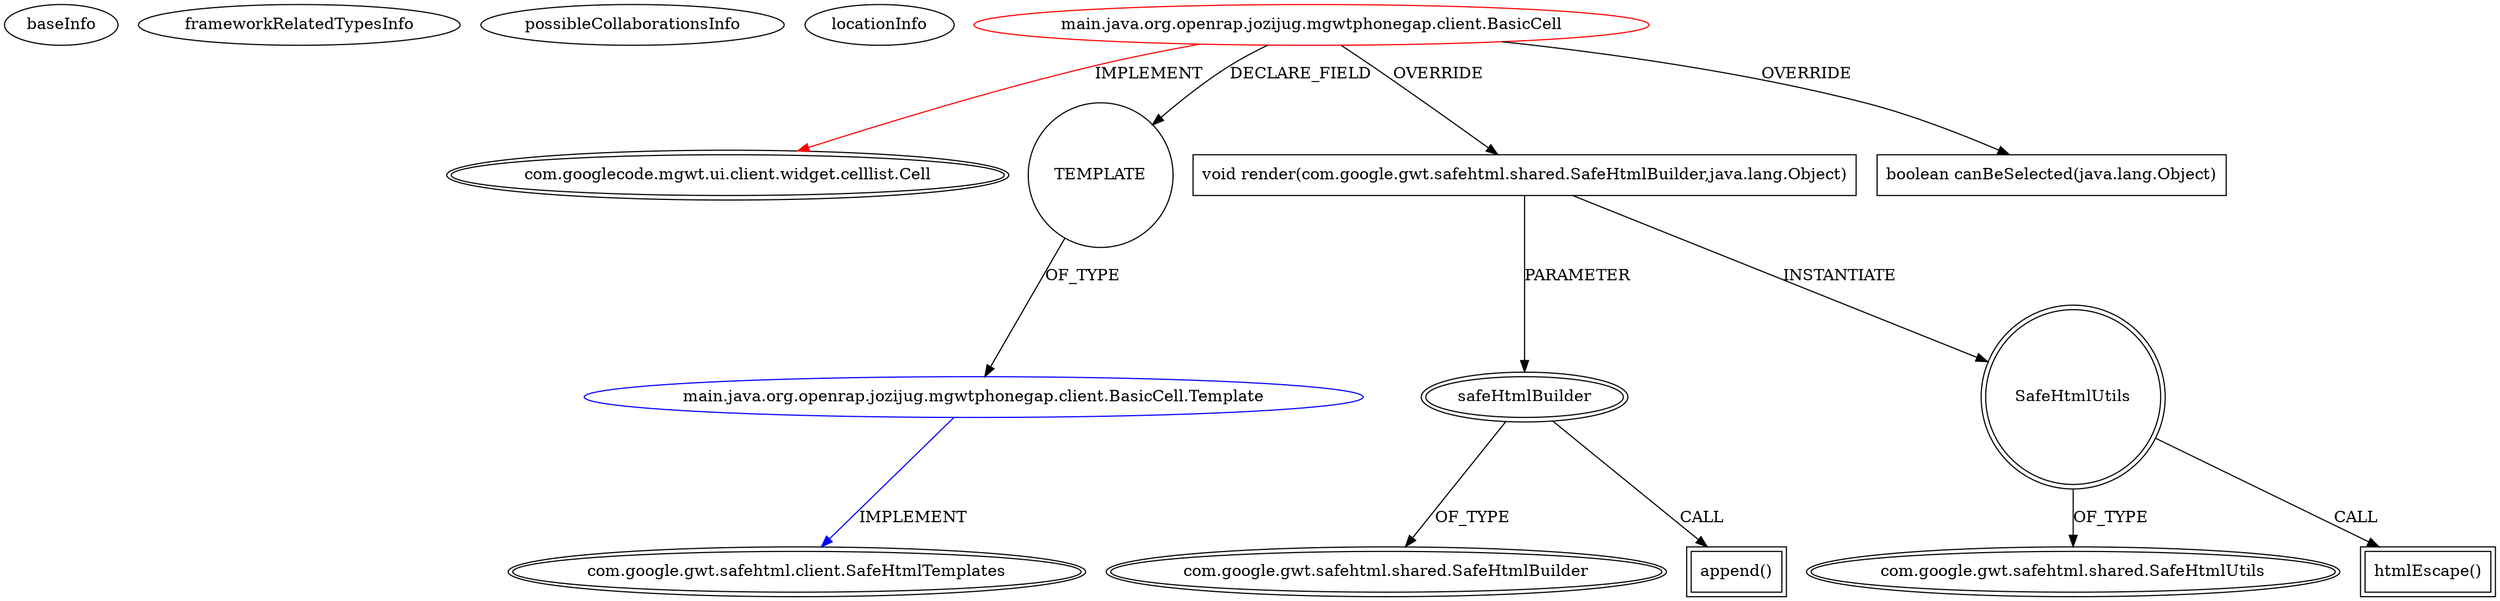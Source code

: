 digraph {
baseInfo[graphId=4363,category="extension_graph",isAnonymous=false,possibleRelation=true]
frameworkRelatedTypesInfo[0="com.googlecode.mgwt.ui.client.widget.celllist.Cell"]
possibleCollaborationsInfo[0="4363~FIELD_DECLARATION-~com.googlecode.mgwt.ui.client.widget.celllist.Cell ~com.google.gwt.safehtml.client.SafeHtmlTemplates ~false~false"]
locationInfo[projectName="rjdkolb-jozijug_phonegapdemo",filePath="/rjdkolb-jozijug_phonegapdemo/jozijug_phonegapdemo-master/src/main/java/org/openrap/jozijug/mgwtphonegap/client/BasicCell.java",contextSignature="BasicCell",graphId="4363"]
0[label="main.java.org.openrap.jozijug.mgwtphonegap.client.BasicCell",vertexType="ROOT_CLIENT_CLASS_DECLARATION",isFrameworkType=false,color=red]
1[label="com.googlecode.mgwt.ui.client.widget.celllist.Cell",vertexType="FRAMEWORK_INTERFACE_TYPE",isFrameworkType=true,peripheries=2]
2[label="TEMPLATE",vertexType="FIELD_DECLARATION",isFrameworkType=false,shape=circle]
3[label="main.java.org.openrap.jozijug.mgwtphonegap.client.BasicCell.Template",vertexType="REFERENCE_CLIENT_CLASS_DECLARATION",isFrameworkType=false,color=blue]
4[label="com.google.gwt.safehtml.client.SafeHtmlTemplates",vertexType="FRAMEWORK_INTERFACE_TYPE",isFrameworkType=true,peripheries=2]
5[label="void render(com.google.gwt.safehtml.shared.SafeHtmlBuilder,java.lang.Object)",vertexType="OVERRIDING_METHOD_DECLARATION",isFrameworkType=false,shape=box]
6[label="safeHtmlBuilder",vertexType="PARAMETER_DECLARATION",isFrameworkType=true,peripheries=2]
7[label="com.google.gwt.safehtml.shared.SafeHtmlBuilder",vertexType="FRAMEWORK_CLASS_TYPE",isFrameworkType=true,peripheries=2]
9[label="append()",vertexType="INSIDE_CALL",isFrameworkType=true,peripheries=2,shape=box]
10[label="SafeHtmlUtils",vertexType="VARIABLE_EXPRESION",isFrameworkType=true,peripheries=2,shape=circle]
12[label="com.google.gwt.safehtml.shared.SafeHtmlUtils",vertexType="FRAMEWORK_CLASS_TYPE",isFrameworkType=true,peripheries=2]
11[label="htmlEscape()",vertexType="INSIDE_CALL",isFrameworkType=true,peripheries=2,shape=box]
13[label="boolean canBeSelected(java.lang.Object)",vertexType="OVERRIDING_METHOD_DECLARATION",isFrameworkType=false,shape=box]
0->1[label="IMPLEMENT",color=red]
0->2[label="DECLARE_FIELD"]
3->4[label="IMPLEMENT",color=blue]
2->3[label="OF_TYPE"]
0->5[label="OVERRIDE"]
6->7[label="OF_TYPE"]
5->6[label="PARAMETER"]
6->9[label="CALL"]
5->10[label="INSTANTIATE"]
10->12[label="OF_TYPE"]
10->11[label="CALL"]
0->13[label="OVERRIDE"]
}
